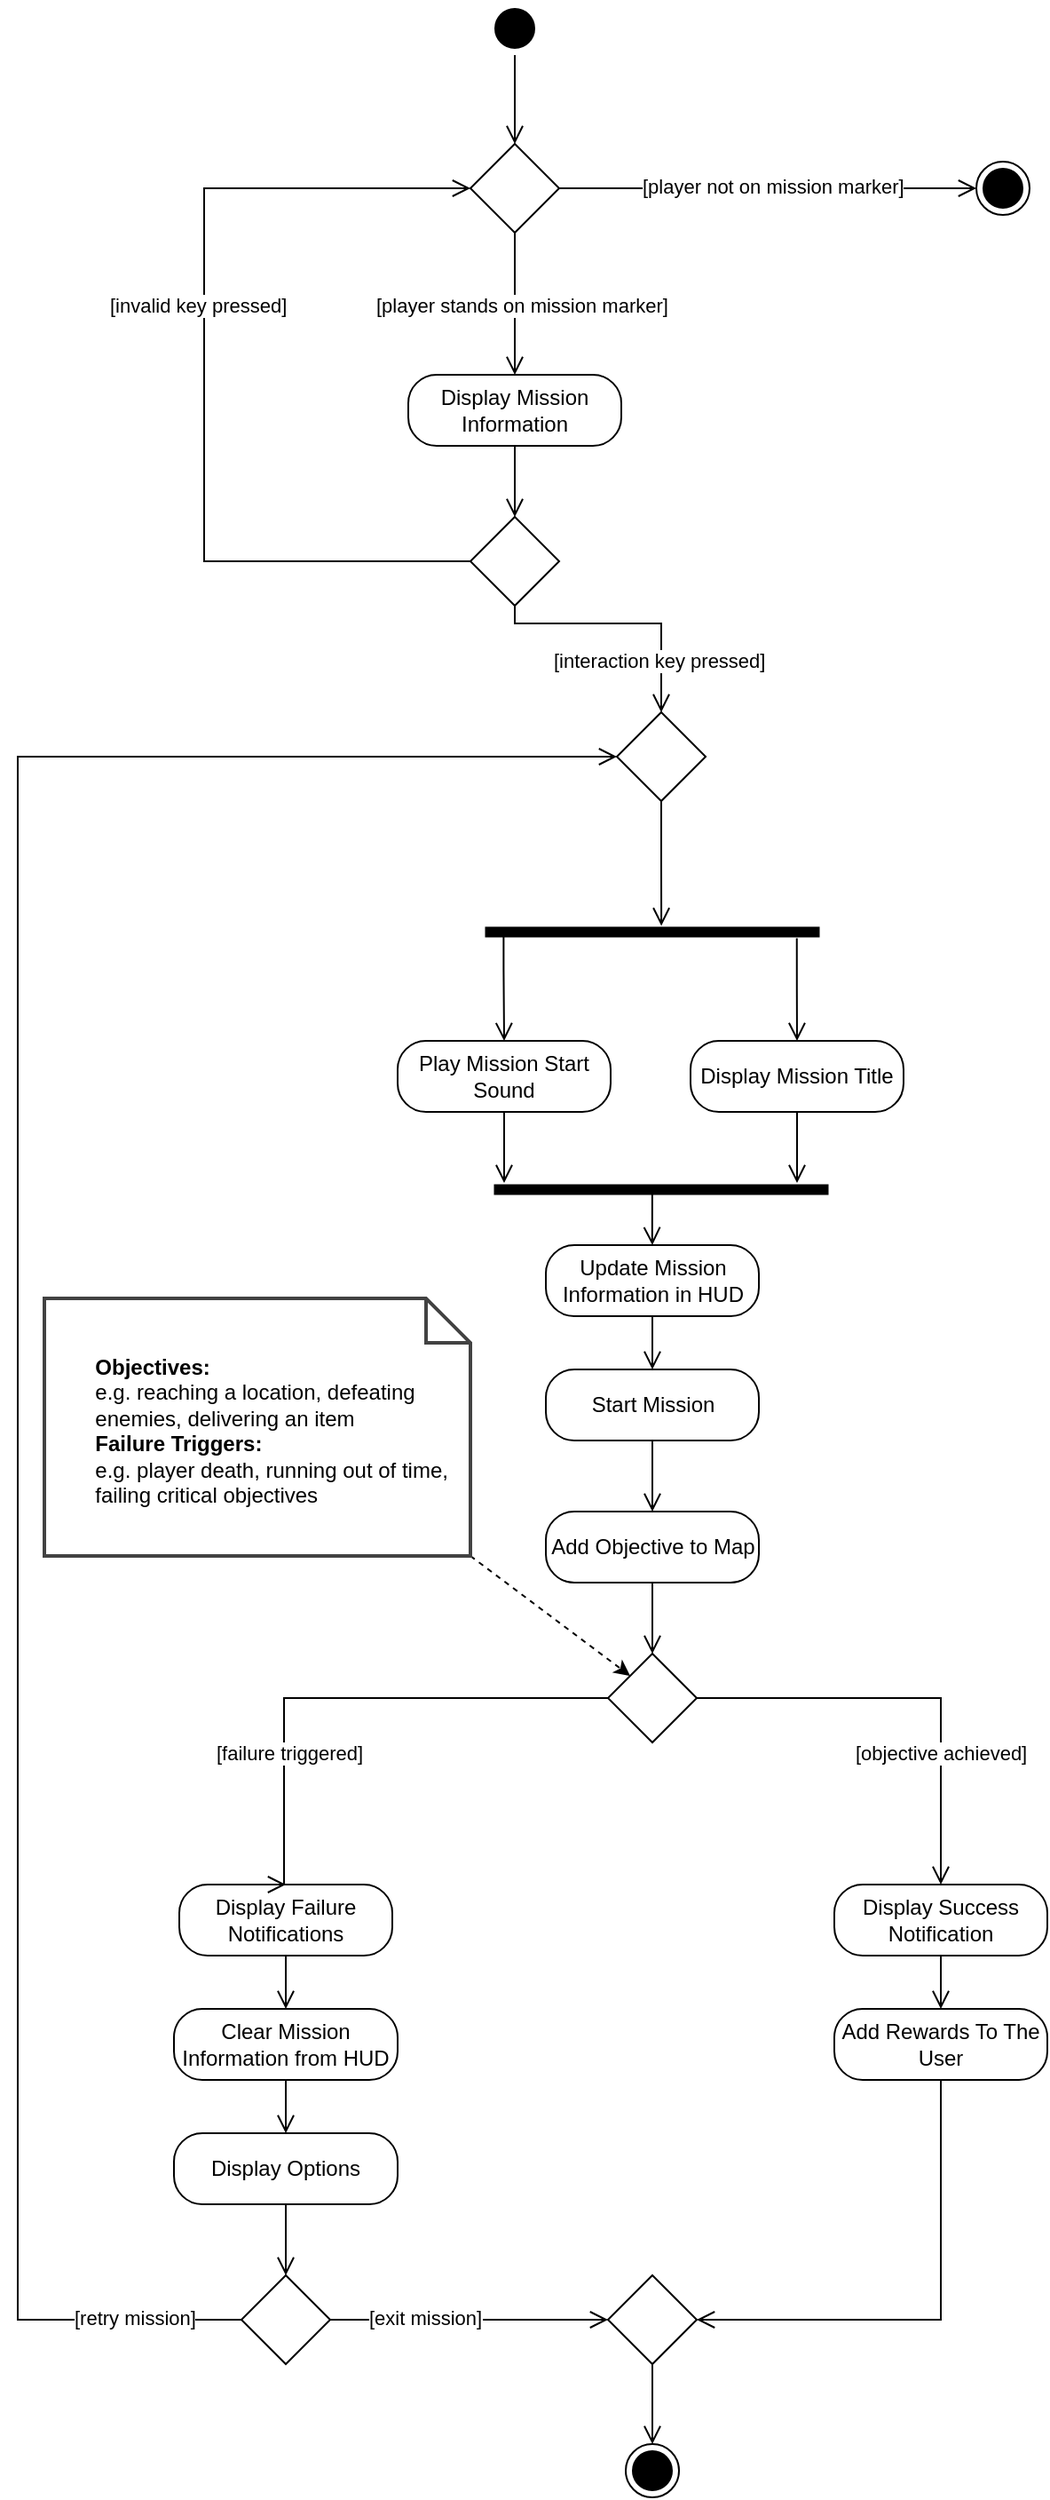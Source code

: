 <mxfile version="22.0.2" type="device">
  <diagram name="Page-1" id="I-TEWbiV20VC0LEYy6zt">
    <mxGraphModel dx="1131" dy="1697" grid="1" gridSize="10" guides="1" tooltips="1" connect="1" arrows="1" fold="1" page="1" pageScale="1" pageWidth="850" pageHeight="1100" background="#ffffff" math="0" shadow="0">
      <root>
        <mxCell id="0" />
        <mxCell id="1" parent="0" />
        <mxCell id="0u1-Wv5XJSrGBWT755lo-1" value="" style="ellipse;html=1;shape=startState;fillColor=#000000;strokeColor=#000000;fontColor=#000000;" parent="1" vertex="1">
          <mxGeometry x="345" y="60" width="30" height="30" as="geometry" />
        </mxCell>
        <mxCell id="0u1-Wv5XJSrGBWT755lo-2" value="" style="edgeStyle=orthogonalEdgeStyle;html=1;verticalAlign=bottom;endArrow=open;endSize=8;strokeColor=#000000;rounded=0;exitX=0.5;exitY=1;exitDx=0;exitDy=0;fontColor=#000000;entryX=0.5;entryY=0;entryDx=0;entryDy=0;" parent="1" source="0u1-Wv5XJSrGBWT755lo-1" target="_EtV7lXGeAFz6VLGQdi6-1" edge="1">
          <mxGeometry relative="1" as="geometry">
            <mxPoint x="185" y="170" as="targetPoint" />
            <mxPoint x="315" y="260" as="sourcePoint" />
            <Array as="points" />
          </mxGeometry>
        </mxCell>
        <mxCell id="0u1-Wv5XJSrGBWT755lo-3" value="" style="rhombus;whiteSpace=wrap;html=1;fontColor=#000000;fillColor=none;strokeColor=#000000;" parent="1" vertex="1">
          <mxGeometry x="335" y="350" width="50" height="50" as="geometry" />
        </mxCell>
        <mxCell id="0u1-Wv5XJSrGBWT755lo-5" value="Display Mission Information" style="rounded=1;whiteSpace=wrap;html=1;arcSize=40;fontColor=#000000;fillColor=none;strokeColor=#000000;" parent="1" vertex="1">
          <mxGeometry x="300" y="270" width="120" height="40" as="geometry" />
        </mxCell>
        <mxCell id="0u1-Wv5XJSrGBWT755lo-7" value="" style="edgeStyle=orthogonalEdgeStyle;html=1;verticalAlign=bottom;endArrow=open;endSize=8;strokeColor=#000000;rounded=0;exitX=0.5;exitY=1;exitDx=0;exitDy=0;entryX=0.5;entryY=0;entryDx=0;entryDy=0;fontColor=#000000;" parent="1" source="0u1-Wv5XJSrGBWT755lo-5" target="0u1-Wv5XJSrGBWT755lo-3" edge="1">
          <mxGeometry relative="1" as="geometry">
            <mxPoint x="320" y="410" as="targetPoint" />
            <mxPoint x="320" y="340" as="sourcePoint" />
            <Array as="points" />
          </mxGeometry>
        </mxCell>
        <mxCell id="0u1-Wv5XJSrGBWT755lo-10" value="[interaction key pressed]" style="edgeStyle=orthogonalEdgeStyle;html=1;align=left;verticalAlign=bottom;endArrow=open;endSize=8;strokeColor=#000000;rounded=0;exitX=0.5;exitY=1;exitDx=0;exitDy=0;labelBackgroundColor=#ffffff;fontColor=#000000;entryX=0.5;entryY=0;entryDx=0;entryDy=0;" parent="1" source="0u1-Wv5XJSrGBWT755lo-3" edge="1" target="MWUEK_S4w65wgbDQnt0B-1">
          <mxGeometry x="-0.579" y="-30" relative="1" as="geometry">
            <mxPoint x="435" y="486" as="targetPoint" />
            <Array as="points">
              <mxPoint x="360" y="410" />
            </Array>
            <mxPoint as="offset" />
            <mxPoint x="310" y="465" as="sourcePoint" />
          </mxGeometry>
        </mxCell>
        <mxCell id="-wyM7qbXEckzo0PAQ3Ja-1" value="[invalid key pressed]" style="edgeStyle=orthogonalEdgeStyle;html=1;align=left;verticalAlign=bottom;endArrow=open;endSize=8;strokeColor=#000000;rounded=0;exitX=0;exitY=0.5;exitDx=0;exitDy=0;labelBackgroundColor=#ffffff;fontColor=#000000;entryX=0;entryY=0.5;entryDx=0;entryDy=0;" parent="1" source="0u1-Wv5XJSrGBWT755lo-3" target="_EtV7lXGeAFz6VLGQdi6-1" edge="1">
          <mxGeometry x="0.118" y="55" relative="1" as="geometry">
            <mxPoint x="185" y="160" as="targetPoint" />
            <Array as="points">
              <mxPoint x="185" y="375" />
              <mxPoint x="185" y="165" />
            </Array>
            <mxPoint as="offset" />
            <mxPoint x="230" y="420" as="sourcePoint" />
          </mxGeometry>
        </mxCell>
        <mxCell id="_EtV7lXGeAFz6VLGQdi6-1" value="" style="rhombus;whiteSpace=wrap;html=1;fontColor=#000000;fillColor=none;strokeColor=#000000;" parent="1" vertex="1">
          <mxGeometry x="335" y="140" width="50" height="50" as="geometry" />
        </mxCell>
        <mxCell id="_EtV7lXGeAFz6VLGQdi6-3" value="[player stands on mission marker]" style="edgeStyle=orthogonalEdgeStyle;html=1;align=left;verticalAlign=bottom;endArrow=open;endSize=8;strokeColor=#000000;rounded=0;exitX=0.5;exitY=1;exitDx=0;exitDy=0;labelBackgroundColor=#ffffff;fontColor=#000000;entryX=0.5;entryY=0;entryDx=0;entryDy=0;" parent="1" source="_EtV7lXGeAFz6VLGQdi6-1" target="0u1-Wv5XJSrGBWT755lo-5" edge="1">
          <mxGeometry x="0.25" y="-80" relative="1" as="geometry">
            <mxPoint x="185" y="265" as="targetPoint" />
            <Array as="points">
              <mxPoint x="360" y="230" />
              <mxPoint x="360" y="230" />
            </Array>
            <mxPoint as="offset" />
            <mxPoint x="360" y="260" as="sourcePoint" />
          </mxGeometry>
        </mxCell>
        <mxCell id="_EtV7lXGeAFz6VLGQdi6-4" value="" style="ellipse;html=1;shape=endState;fillColor=#000000;strokeColor=#000000;" parent="1" vertex="1">
          <mxGeometry x="620" y="150" width="30" height="30" as="geometry" />
        </mxCell>
        <mxCell id="_EtV7lXGeAFz6VLGQdi6-5" value="[player not on mission marker]" style="edgeStyle=orthogonalEdgeStyle;html=1;align=left;verticalAlign=bottom;endArrow=open;endSize=8;strokeColor=#000000;rounded=0;exitX=1;exitY=0.5;exitDx=0;exitDy=0;labelBackgroundColor=#ffffff;fontColor=#000000;entryX=0;entryY=0.5;entryDx=0;entryDy=0;fontSize=11;spacingBottom=-3;" parent="1" source="_EtV7lXGeAFz6VLGQdi6-1" target="_EtV7lXGeAFz6VLGQdi6-4" edge="1">
          <mxGeometry x="-0.617" y="-5" relative="1" as="geometry">
            <mxPoint x="500" y="260" as="targetPoint" />
            <Array as="points">
              <mxPoint x="600" y="165" />
              <mxPoint x="600" y="165" />
            </Array>
            <mxPoint as="offset" />
            <mxPoint x="500" y="180" as="sourcePoint" />
          </mxGeometry>
        </mxCell>
        <mxCell id="_EtV7lXGeAFz6VLGQdi6-7" value="" style="html=1;points=[];perimeter=orthogonalPerimeter;fillColor=strokeColor;strokeColor=#000000;rotation=90;" parent="1" vertex="1">
          <mxGeometry x="435" y="490" width="5" height="187.5" as="geometry" />
        </mxCell>
        <mxCell id="_EtV7lXGeAFz6VLGQdi6-8" value="" style="edgeStyle=orthogonalEdgeStyle;html=1;align=left;verticalAlign=bottom;endArrow=open;endSize=8;strokeColor=#000000;rounded=0;exitX=0.5;exitY=0.947;exitDx=0;exitDy=0;labelBackgroundColor=#ffffff;fontColor=#000000;exitPerimeter=0;entryX=0.5;entryY=0;entryDx=0;entryDy=0;" parent="1" source="_EtV7lXGeAFz6VLGQdi6-7" target="_EtV7lXGeAFz6VLGQdi6-9" edge="1">
          <mxGeometry x="0.5" y="-60" relative="1" as="geometry">
            <mxPoint x="354" y="635" as="targetPoint" />
            <Array as="points">
              <mxPoint x="354" y="605" />
              <mxPoint x="354" y="605" />
            </Array>
            <mxPoint as="offset" />
            <mxPoint x="335" y="615" as="sourcePoint" />
          </mxGeometry>
        </mxCell>
        <mxCell id="_EtV7lXGeAFz6VLGQdi6-9" value="Play Mission Start Sound" style="rounded=1;whiteSpace=wrap;html=1;arcSize=40;fontColor=#000000;fillColor=none;strokeColor=#000000;" parent="1" vertex="1">
          <mxGeometry x="294" y="645" width="120" height="40" as="geometry" />
        </mxCell>
        <mxCell id="_EtV7lXGeAFz6VLGQdi6-10" value="Display Mission Title" style="rounded=1;whiteSpace=wrap;html=1;arcSize=40;fontColor=#000000;fillColor=none;strokeColor=#000000;" parent="1" vertex="1">
          <mxGeometry x="459" y="645" width="120" height="40" as="geometry" />
        </mxCell>
        <mxCell id="_EtV7lXGeAFz6VLGQdi6-11" value="" style="edgeStyle=orthogonalEdgeStyle;html=1;align=left;verticalAlign=bottom;endArrow=open;endSize=8;strokeColor=#000000;rounded=0;exitX=1.198;exitY=0.066;exitDx=0;exitDy=0;labelBackgroundColor=#ffffff;fontColor=#000000;exitPerimeter=0;entryX=0.5;entryY=0;entryDx=0;entryDy=0;" parent="1" source="_EtV7lXGeAFz6VLGQdi6-7" target="_EtV7lXGeAFz6VLGQdi6-10" edge="1">
          <mxGeometry x="0.5" y="-60" relative="1" as="geometry">
            <mxPoint x="550" y="615" as="targetPoint" />
            <Array as="points" />
            <mxPoint as="offset" />
            <mxPoint x="510" y="594" as="sourcePoint" />
          </mxGeometry>
        </mxCell>
        <mxCell id="_EtV7lXGeAFz6VLGQdi6-12" value="" style="html=1;points=[];perimeter=orthogonalPerimeter;fillColor=strokeColor;strokeColor=#000000;rotation=90;" parent="1" vertex="1">
          <mxGeometry x="440" y="635" width="5" height="187.5" as="geometry" />
        </mxCell>
        <mxCell id="_EtV7lXGeAFz6VLGQdi6-13" value="" style="edgeStyle=orthogonalEdgeStyle;html=1;align=left;verticalAlign=bottom;endArrow=open;endSize=8;strokeColor=#000000;rounded=0;exitX=0.5;exitY=1;exitDx=0;exitDy=0;labelBackgroundColor=#ffffff;fontColor=#000000;entryX=-0.25;entryY=0.972;entryDx=0;entryDy=0;entryPerimeter=0;" parent="1" source="_EtV7lXGeAFz6VLGQdi6-9" target="_EtV7lXGeAFz6VLGQdi6-12" edge="1">
          <mxGeometry x="0.5" y="-60" relative="1" as="geometry">
            <mxPoint x="354" y="715" as="targetPoint" />
            <Array as="points" />
            <mxPoint as="offset" />
            <mxPoint x="364" y="534" as="sourcePoint" />
          </mxGeometry>
        </mxCell>
        <mxCell id="_EtV7lXGeAFz6VLGQdi6-14" value="" style="edgeStyle=orthogonalEdgeStyle;html=1;align=left;verticalAlign=bottom;endArrow=open;endSize=8;strokeColor=#000000;rounded=0;exitX=0.5;exitY=1;exitDx=0;exitDy=0;labelBackgroundColor=#ffffff;fontColor=#000000;" parent="1" source="_EtV7lXGeAFz6VLGQdi6-10" edge="1">
          <mxGeometry x="0.5" y="-60" relative="1" as="geometry">
            <mxPoint x="519" y="725" as="targetPoint" />
            <Array as="points">
              <mxPoint x="519" y="715" />
              <mxPoint x="519" y="715" />
            </Array>
            <mxPoint as="offset" />
            <mxPoint x="364" y="695" as="sourcePoint" />
          </mxGeometry>
        </mxCell>
        <mxCell id="_EtV7lXGeAFz6VLGQdi6-15" value="Update Mission Information in HUD" style="rounded=1;whiteSpace=wrap;html=1;arcSize=40;fontColor=#000000;fillColor=none;strokeColor=#000000;" parent="1" vertex="1">
          <mxGeometry x="377.5" y="760" width="120" height="40" as="geometry" />
        </mxCell>
        <mxCell id="_EtV7lXGeAFz6VLGQdi6-16" value="&lt;br&gt;" style="edgeStyle=orthogonalEdgeStyle;html=1;align=left;verticalAlign=bottom;endArrow=open;endSize=8;strokeColor=#000000;rounded=0;labelBackgroundColor=#ffffff;fontColor=#000000;entryX=0.5;entryY=0;entryDx=0;entryDy=0;exitX=0.525;exitY=0.527;exitDx=0;exitDy=0;exitPerimeter=0;" parent="1" source="_EtV7lXGeAFz6VLGQdi6-12" target="_EtV7lXGeAFz6VLGQdi6-15" edge="1">
          <mxGeometry x="0.5" y="-60" relative="1" as="geometry">
            <mxPoint x="320" y="866" as="targetPoint" />
            <Array as="points">
              <mxPoint x="437" y="755" />
            </Array>
            <mxPoint as="offset" />
            <mxPoint x="438" y="725" as="sourcePoint" />
          </mxGeometry>
        </mxCell>
        <mxCell id="_EtV7lXGeAFz6VLGQdi6-17" value="Start Mission" style="rounded=1;whiteSpace=wrap;html=1;arcSize=40;fontColor=#000000;fillColor=none;strokeColor=#000000;" parent="1" vertex="1">
          <mxGeometry x="377.5" y="830" width="120" height="40" as="geometry" />
        </mxCell>
        <mxCell id="_EtV7lXGeAFz6VLGQdi6-19" value="" style="edgeStyle=orthogonalEdgeStyle;html=1;verticalAlign=bottom;endArrow=open;endSize=8;strokeColor=#000000;rounded=0;exitX=0.5;exitY=1;exitDx=0;exitDy=0;entryX=0.5;entryY=0;entryDx=0;entryDy=0;fontColor=#000000;" parent="1" source="_EtV7lXGeAFz6VLGQdi6-15" target="_EtV7lXGeAFz6VLGQdi6-17" edge="1">
          <mxGeometry relative="1" as="geometry">
            <mxPoint x="293.62" y="748.75" as="targetPoint" />
            <mxPoint x="293.62" y="708.75" as="sourcePoint" />
            <Array as="points" />
          </mxGeometry>
        </mxCell>
        <mxCell id="_EtV7lXGeAFz6VLGQdi6-20" value="" style="rhombus;whiteSpace=wrap;html=1;fontColor=#000000;fillColor=none;strokeColor=#000000;" parent="1" vertex="1">
          <mxGeometry x="412.5" y="990" width="50" height="50" as="geometry" />
        </mxCell>
        <mxCell id="_EtV7lXGeAFz6VLGQdi6-21" value="" style="edgeStyle=orthogonalEdgeStyle;html=1;verticalAlign=bottom;endArrow=open;endSize=8;strokeColor=#000000;rounded=0;exitX=0.5;exitY=1;exitDx=0;exitDy=0;entryX=0.5;entryY=0;entryDx=0;entryDy=0;fontColor=#000000;" parent="1" source="_EtV7lXGeAFz6VLGQdi6-17" target="MWUEK_S4w65wgbDQnt0B-11" edge="1">
          <mxGeometry relative="1" as="geometry">
            <mxPoint x="448" y="855" as="targetPoint" />
            <mxPoint x="448" y="825" as="sourcePoint" />
            <Array as="points" />
          </mxGeometry>
        </mxCell>
        <mxCell id="_EtV7lXGeAFz6VLGQdi6-22" value="[objective achieved]" style="edgeStyle=orthogonalEdgeStyle;html=1;align=left;verticalAlign=bottom;endArrow=open;endSize=8;strokeColor=#000000;rounded=0;exitX=1;exitY=0.5;exitDx=0;exitDy=0;labelBackgroundColor=#ffffff;fontColor=#000000;entryX=0.5;entryY=0;entryDx=0;entryDy=0;" parent="1" source="_EtV7lXGeAFz6VLGQdi6-20" edge="1" target="MWUEK_S4w65wgbDQnt0B-5">
          <mxGeometry x="-0.278" y="-40" relative="1" as="geometry">
            <mxPoint x="600" y="1040" as="targetPoint" />
            <Array as="points">
              <mxPoint x="600" y="1015" />
              <mxPoint x="600" y="1120" />
            </Array>
            <mxPoint as="offset" />
            <mxPoint x="520" y="990" as="sourcePoint" />
          </mxGeometry>
        </mxCell>
        <mxCell id="_EtV7lXGeAFz6VLGQdi6-23" value="[failure triggered]" style="edgeStyle=orthogonalEdgeStyle;html=1;align=left;verticalAlign=bottom;endArrow=open;endSize=8;strokeColor=#000000;rounded=0;exitX=0;exitY=0.5;exitDx=0;exitDy=0;labelBackgroundColor=#ffffff;fontColor=#000000;entryX=0.5;entryY=0;entryDx=0;entryDy=0;" parent="1" source="_EtV7lXGeAFz6VLGQdi6-20" target="_EtV7lXGeAFz6VLGQdi6-24" edge="1">
          <mxGeometry x="0.542" y="-40" relative="1" as="geometry">
            <mxPoint x="234" y="1090" as="targetPoint" />
            <Array as="points">
              <mxPoint x="230" y="1015" />
              <mxPoint x="230" y="1120" />
            </Array>
            <mxPoint as="offset" />
            <mxPoint x="311" y="1070" as="sourcePoint" />
          </mxGeometry>
        </mxCell>
        <mxCell id="_EtV7lXGeAFz6VLGQdi6-24" value="Display Failure Notifications" style="rounded=1;whiteSpace=wrap;html=1;arcSize=40;fontColor=#000000;fillColor=none;strokeColor=#000000;" parent="1" vertex="1">
          <mxGeometry x="171" y="1120" width="120" height="40" as="geometry" />
        </mxCell>
        <mxCell id="_EtV7lXGeAFz6VLGQdi6-25" value="Clear Mission Information from HUD" style="rounded=1;whiteSpace=wrap;html=1;arcSize=40;fontColor=#000000;fillColor=none;strokeColor=#000000;" parent="1" vertex="1">
          <mxGeometry x="168" y="1190" width="126" height="40" as="geometry" />
        </mxCell>
        <mxCell id="_EtV7lXGeAFz6VLGQdi6-26" value="" style="edgeStyle=orthogonalEdgeStyle;html=1;verticalAlign=bottom;endArrow=open;endSize=8;strokeColor=#000000;rounded=0;exitX=0.5;exitY=1;exitDx=0;exitDy=0;entryX=0.5;entryY=0;entryDx=0;entryDy=0;fontColor=#000000;" parent="1" source="_EtV7lXGeAFz6VLGQdi6-24" target="_EtV7lXGeAFz6VLGQdi6-25" edge="1">
          <mxGeometry relative="1" as="geometry">
            <mxPoint x="327" y="1200" as="targetPoint" />
            <mxPoint x="327" y="1160" as="sourcePoint" />
            <Array as="points" />
          </mxGeometry>
        </mxCell>
        <mxCell id="_EtV7lXGeAFz6VLGQdi6-27" value="Display Options" style="rounded=1;whiteSpace=wrap;html=1;arcSize=40;fontColor=#000000;fillColor=none;strokeColor=#000000;" parent="1" vertex="1">
          <mxGeometry x="168" y="1260" width="126" height="40" as="geometry" />
        </mxCell>
        <mxCell id="_EtV7lXGeAFz6VLGQdi6-28" value="" style="edgeStyle=orthogonalEdgeStyle;html=1;verticalAlign=bottom;endArrow=open;endSize=8;strokeColor=#000000;rounded=0;exitX=0.5;exitY=1;exitDx=0;exitDy=0;entryX=0.5;entryY=0;entryDx=0;entryDy=0;fontColor=#000000;" parent="1" source="_EtV7lXGeAFz6VLGQdi6-25" target="_EtV7lXGeAFz6VLGQdi6-27" edge="1">
          <mxGeometry relative="1" as="geometry">
            <mxPoint x="241" y="1200" as="targetPoint" />
            <mxPoint x="241" y="1170" as="sourcePoint" />
            <Array as="points" />
          </mxGeometry>
        </mxCell>
        <mxCell id="_EtV7lXGeAFz6VLGQdi6-29" value="" style="rhombus;whiteSpace=wrap;html=1;fontColor=#000000;fillColor=none;strokeColor=#000000;" parent="1" vertex="1">
          <mxGeometry x="206" y="1340" width="50" height="50" as="geometry" />
        </mxCell>
        <mxCell id="_EtV7lXGeAFz6VLGQdi6-30" value="" style="edgeStyle=orthogonalEdgeStyle;html=1;verticalAlign=bottom;endArrow=open;endSize=8;strokeColor=#000000;rounded=0;exitX=0.5;exitY=1;exitDx=0;exitDy=0;entryX=0.5;entryY=0;entryDx=0;entryDy=0;fontColor=#000000;" parent="1" source="_EtV7lXGeAFz6VLGQdi6-27" target="_EtV7lXGeAFz6VLGQdi6-29" edge="1">
          <mxGeometry relative="1" as="geometry">
            <mxPoint x="241" y="1270" as="targetPoint" />
            <mxPoint x="241" y="1240" as="sourcePoint" />
            <Array as="points" />
          </mxGeometry>
        </mxCell>
        <mxCell id="_EtV7lXGeAFz6VLGQdi6-31" value="[exit mission]" style="edgeStyle=orthogonalEdgeStyle;html=1;align=left;verticalAlign=bottom;endArrow=open;endSize=8;strokeColor=#000000;rounded=0;exitX=1;exitY=0.5;exitDx=0;exitDy=0;labelBackgroundColor=#ffffff;fontColor=#000000;entryX=0;entryY=0.5;entryDx=0;entryDy=0;spacingBottom=2;" parent="1" source="_EtV7lXGeAFz6VLGQdi6-29" edge="1" target="MWUEK_S4w65wgbDQnt0B-8">
          <mxGeometry x="-0.752" y="-10" relative="1" as="geometry">
            <mxPoint x="320" y="1410" as="targetPoint" />
            <Array as="points" />
            <mxPoint as="offset" />
            <mxPoint x="256" y="1410" as="sourcePoint" />
          </mxGeometry>
        </mxCell>
        <mxCell id="_EtV7lXGeAFz6VLGQdi6-32" value="[retry mission]" style="edgeStyle=orthogonalEdgeStyle;html=1;align=left;verticalAlign=bottom;endArrow=open;endSize=8;strokeColor=#000000;rounded=0;exitX=0;exitY=0.5;exitDx=0;exitDy=0;labelBackgroundColor=#ffffff;fontColor=#000000;entryX=0;entryY=0.5;entryDx=0;entryDy=0;spacingBottom=-3;" parent="1" source="_EtV7lXGeAFz6VLGQdi6-29" edge="1" target="MWUEK_S4w65wgbDQnt0B-1">
          <mxGeometry x="-0.857" y="5" relative="1" as="geometry">
            <mxPoint x="335" y="540" as="targetPoint" />
            <Array as="points">
              <mxPoint x="80" y="1365" />
              <mxPoint x="80" y="485" />
            </Array>
            <mxPoint as="offset" />
            <mxPoint x="206" y="1355" as="sourcePoint" />
          </mxGeometry>
        </mxCell>
        <mxCell id="MWUEK_S4w65wgbDQnt0B-1" value="" style="rhombus;whiteSpace=wrap;html=1;fontColor=#000000;fillColor=none;strokeColor=#000000;" vertex="1" parent="1">
          <mxGeometry x="417.5" y="460" width="50" height="50" as="geometry" />
        </mxCell>
        <mxCell id="MWUEK_S4w65wgbDQnt0B-3" value="" style="edgeStyle=orthogonalEdgeStyle;html=1;verticalAlign=bottom;endArrow=open;endSize=8;strokeColor=#000000;rounded=0;exitX=0.5;exitY=1;exitDx=0;exitDy=0;fontColor=#000000;entryX=-0.207;entryY=0.473;entryDx=0;entryDy=0;entryPerimeter=0;" edge="1" parent="1" source="MWUEK_S4w65wgbDQnt0B-1" target="_EtV7lXGeAFz6VLGQdi6-7">
          <mxGeometry relative="1" as="geometry">
            <mxPoint x="442" y="580" as="targetPoint" />
            <mxPoint x="410" y="510" as="sourcePoint" />
            <Array as="points" />
          </mxGeometry>
        </mxCell>
        <mxCell id="MWUEK_S4w65wgbDQnt0B-4" value="" style="ellipse;html=1;shape=endState;fillColor=#000000;strokeColor=#000000;" vertex="1" parent="1">
          <mxGeometry x="422.5" y="1435" width="30" height="30" as="geometry" />
        </mxCell>
        <mxCell id="MWUEK_S4w65wgbDQnt0B-5" value="Display Success Notification" style="rounded=1;whiteSpace=wrap;html=1;arcSize=40;fontColor=#000000;fillColor=none;strokeColor=#000000;" vertex="1" parent="1">
          <mxGeometry x="540" y="1120" width="120" height="40" as="geometry" />
        </mxCell>
        <mxCell id="MWUEK_S4w65wgbDQnt0B-6" value="Add Rewards To The User" style="rounded=1;whiteSpace=wrap;html=1;arcSize=40;fontColor=#000000;fillColor=none;strokeColor=#000000;" vertex="1" parent="1">
          <mxGeometry x="540" y="1190" width="120" height="40" as="geometry" />
        </mxCell>
        <mxCell id="MWUEK_S4w65wgbDQnt0B-7" value="" style="edgeStyle=orthogonalEdgeStyle;html=1;verticalAlign=bottom;endArrow=open;endSize=8;strokeColor=#000000;rounded=0;exitX=0.5;exitY=1;exitDx=0;exitDy=0;fontColor=#000000;entryX=0.5;entryY=0;entryDx=0;entryDy=0;" edge="1" parent="1" source="MWUEK_S4w65wgbDQnt0B-5" target="MWUEK_S4w65wgbDQnt0B-6">
          <mxGeometry relative="1" as="geometry">
            <mxPoint x="510" y="1195" as="targetPoint" />
            <mxPoint x="241" y="1240" as="sourcePoint" />
            <Array as="points" />
          </mxGeometry>
        </mxCell>
        <mxCell id="MWUEK_S4w65wgbDQnt0B-8" value="" style="rhombus;whiteSpace=wrap;html=1;fontColor=#000000;fillColor=none;strokeColor=#000000;" vertex="1" parent="1">
          <mxGeometry x="412.5" y="1340" width="50" height="50" as="geometry" />
        </mxCell>
        <mxCell id="MWUEK_S4w65wgbDQnt0B-9" value="" style="edgeStyle=orthogonalEdgeStyle;html=1;verticalAlign=bottom;endArrow=open;endSize=8;strokeColor=#000000;rounded=0;exitX=0.5;exitY=1;exitDx=0;exitDy=0;fontColor=#000000;entryX=1;entryY=0.5;entryDx=0;entryDy=0;" edge="1" parent="1" source="MWUEK_S4w65wgbDQnt0B-6" target="MWUEK_S4w65wgbDQnt0B-8">
          <mxGeometry relative="1" as="geometry">
            <mxPoint x="610" y="1200" as="targetPoint" />
            <mxPoint x="610" y="1170" as="sourcePoint" />
            <Array as="points" />
          </mxGeometry>
        </mxCell>
        <mxCell id="MWUEK_S4w65wgbDQnt0B-10" value="" style="edgeStyle=orthogonalEdgeStyle;html=1;verticalAlign=bottom;endArrow=open;endSize=8;strokeColor=#000000;rounded=0;exitX=0.5;exitY=1;exitDx=0;exitDy=0;fontColor=#000000;entryX=0.5;entryY=0;entryDx=0;entryDy=0;" edge="1" parent="1" source="MWUEK_S4w65wgbDQnt0B-8" target="MWUEK_S4w65wgbDQnt0B-4">
          <mxGeometry relative="1" as="geometry">
            <mxPoint x="473" y="1375" as="targetPoint" />
            <mxPoint x="610" y="1240" as="sourcePoint" />
            <Array as="points" />
          </mxGeometry>
        </mxCell>
        <mxCell id="MWUEK_S4w65wgbDQnt0B-11" value="Add Objective to Map" style="rounded=1;whiteSpace=wrap;html=1;arcSize=40;fontColor=#000000;fillColor=none;strokeColor=#000000;" vertex="1" parent="1">
          <mxGeometry x="377.5" y="910" width="120" height="40" as="geometry" />
        </mxCell>
        <mxCell id="MWUEK_S4w65wgbDQnt0B-12" value="" style="edgeStyle=orthogonalEdgeStyle;html=1;verticalAlign=bottom;endArrow=open;endSize=8;strokeColor=#000000;rounded=0;exitX=0.5;exitY=1;exitDx=0;exitDy=0;entryX=0.5;entryY=0;entryDx=0;entryDy=0;fontColor=#000000;" edge="1" parent="1" source="MWUEK_S4w65wgbDQnt0B-11" target="_EtV7lXGeAFz6VLGQdi6-20">
          <mxGeometry relative="1" as="geometry">
            <mxPoint x="448" y="895" as="targetPoint" />
            <mxPoint x="448" y="872" as="sourcePoint" />
            <Array as="points" />
          </mxGeometry>
        </mxCell>
        <mxCell id="MWUEK_S4w65wgbDQnt0B-14" style="rounded=0;orthogonalLoop=1;jettySize=auto;html=1;exitX=1;exitY=1;exitDx=0;exitDy=0;exitPerimeter=0;entryX=0;entryY=0;entryDx=0;entryDy=0;fontColor=#000000;strokeColor=#000000;dashed=1;" edge="1" parent="1" source="MWUEK_S4w65wgbDQnt0B-13" target="_EtV7lXGeAFz6VLGQdi6-20">
          <mxGeometry relative="1" as="geometry" />
        </mxCell>
        <mxCell id="MWUEK_S4w65wgbDQnt0B-13" value="&lt;b&gt;&lt;font style=&quot;font-size: 12px;&quot;&gt;&lt;font style=&quot;font-size: 12px;&quot;&gt;&lt;span style=&quot;white-space: pre;&quot;&gt;&#x9;&lt;/span&gt;Objectives&lt;/font&gt;&lt;font style=&quot;font-size: 12px;&quot;&gt;:&lt;/font&gt;&lt;/font&gt;&lt;br&gt;&lt;/b&gt;&lt;span style=&quot;white-space: pre;&quot;&gt;&#x9;&lt;/span&gt;e.g. reaching a location, defeating &lt;span style=&quot;white-space: pre;&quot;&gt;&#x9;&lt;/span&gt;enemies, delivering an item&lt;br&gt;&lt;font style=&quot;font-size: 12px;&quot;&gt;&lt;span style=&quot;white-space: pre;&quot;&gt;&#x9;&lt;/span&gt;&lt;b&gt;Failure Triggers:&lt;/b&gt;&lt;br&gt;&lt;span style=&quot;white-space: pre;&quot;&gt;&#x9;&lt;/span&gt;e.g. player death, running out of time, &lt;span style=&quot;white-space: pre;&quot;&gt;&#x9;&lt;/span&gt;failing critical objectives&lt;br&gt;&lt;/font&gt;" style="shape=note2;boundedLbl=1;whiteSpace=wrap;html=1;size=25;verticalAlign=top;align=left;strokeColor=#424242;fontColor=#000000;fillColor=none;strokeWidth=2;" vertex="1" parent="1">
          <mxGeometry x="95" y="790" width="240" height="145" as="geometry" />
        </mxCell>
      </root>
    </mxGraphModel>
  </diagram>
</mxfile>
